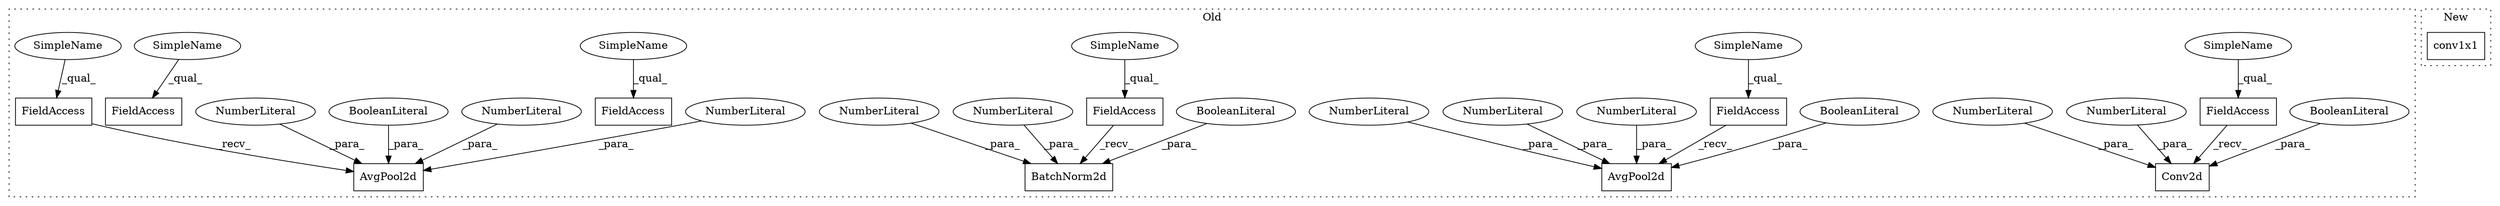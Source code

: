 digraph G {
subgraph cluster0 {
1 [label="Conv2d" a="32" s="15179,15232" l="7,1" shape="box"];
3 [label="NumberLiteral" a="34" s="15225" l="1" shape="ellipse"];
4 [label="NumberLiteral" a="34" s="15223" l="1" shape="ellipse"];
5 [label="FieldAccess" a="22" s="15170" l="8" shape="box"];
6 [label="FieldAccess" a="22" s="15270" l="8" shape="box"];
7 [label="BooleanLiteral" a="9" s="15227" l="5" shape="ellipse"];
8 [label="FieldAccess" a="22" s="14982" l="8" shape="box"];
9 [label="FieldAccess" a="22" s="15849" l="8" shape="box"];
10 [label="FieldAccess" a="22" s="15730" l="8" shape="box"];
11 [label="BatchNorm2d" a="32" s="15279,15324" l="12,1" shape="box"];
12 [label="AvgPool2d" a="32" s="15858,15879" l="10,1" shape="box"];
13 [label="NumberLiteral" a="34" s="15872" l="1" shape="ellipse"];
14 [label="NumberLiteral" a="34" s="15868" l="1" shape="ellipse"];
15 [label="NumberLiteral" a="34" s="15316" l="3" shape="ellipse"];
16 [label="NumberLiteral" a="34" s="15310" l="5" shape="ellipse"];
17 [label="NumberLiteral" a="34" s="15870" l="1" shape="ellipse"];
18 [label="BooleanLiteral" a="9" s="15874" l="5" shape="ellipse"];
19 [label="BooleanLiteral" a="9" s="15320" l="4" shape="ellipse"];
20 [label="FieldAccess" a="22" s="15789" l="8" shape="box"];
21 [label="AvgPool2d" a="32" s="15798,15819" l="10,1" shape="box"];
22 [label="NumberLiteral" a="34" s="15812" l="1" shape="ellipse"];
23 [label="NumberLiteral" a="34" s="15808" l="1" shape="ellipse"];
24 [label="BooleanLiteral" a="9" s="15814" l="5" shape="ellipse"];
25 [label="NumberLiteral" a="34" s="15810" l="1" shape="ellipse"];
26 [label="SimpleName" a="42" s="14982" l="5" shape="ellipse"];
27 [label="SimpleName" a="42" s="15170" l="5" shape="ellipse"];
28 [label="SimpleName" a="42" s="15789" l="5" shape="ellipse"];
29 [label="SimpleName" a="42" s="15849" l="5" shape="ellipse"];
30 [label="SimpleName" a="42" s="15730" l="5" shape="ellipse"];
31 [label="SimpleName" a="42" s="15270" l="5" shape="ellipse"];
label = "Old";
style="dotted";
}
subgraph cluster1 {
2 [label="conv1x1" a="32" s="15967,16011" l="8,1" shape="box"];
label = "New";
style="dotted";
}
3 -> 1 [label="_para_"];
4 -> 1 [label="_para_"];
5 -> 1 [label="_recv_"];
6 -> 11 [label="_recv_"];
7 -> 1 [label="_para_"];
9 -> 12 [label="_recv_"];
13 -> 12 [label="_para_"];
14 -> 12 [label="_para_"];
15 -> 11 [label="_para_"];
16 -> 11 [label="_para_"];
17 -> 12 [label="_para_"];
18 -> 12 [label="_para_"];
19 -> 11 [label="_para_"];
20 -> 21 [label="_recv_"];
22 -> 21 [label="_para_"];
23 -> 21 [label="_para_"];
24 -> 21 [label="_para_"];
25 -> 21 [label="_para_"];
26 -> 8 [label="_qual_"];
27 -> 5 [label="_qual_"];
28 -> 20 [label="_qual_"];
29 -> 9 [label="_qual_"];
30 -> 10 [label="_qual_"];
31 -> 6 [label="_qual_"];
}